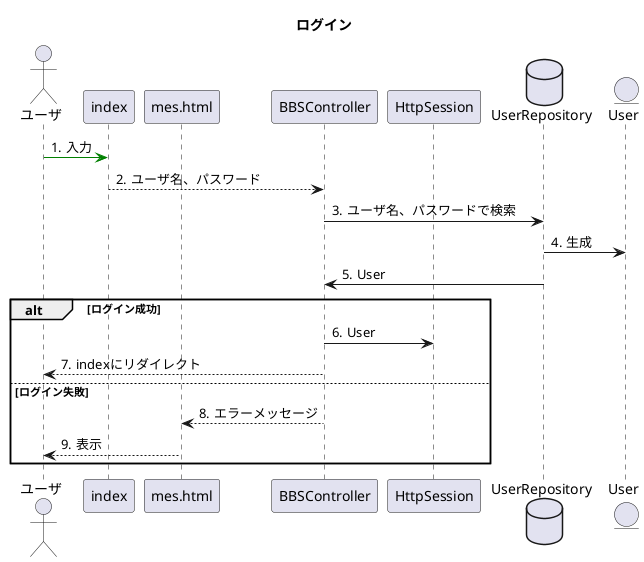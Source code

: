 @startuml
title ログイン
autonumber "#."

actor ユーザ
participant index
participant mes.html
participant BBSController
participant HttpSession
database UserRepository
entity User

ユーザ -[#green]> index:入力
index --> BBSController:ユーザ名、パスワード
BBSController-> UserRepository:ユーザ名、パスワードで検索
UserRepository -> User : 生成
UserRepository -> BBSController : User

alt ログイン成功
BBSController-> HttpSession:User
BBSController--> ユーザ:indexにリダイレクト
else ログイン失敗
BBSController--> mes.html:エラーメッセージ
mes.html --> ユーザ:表示
end
@enduml